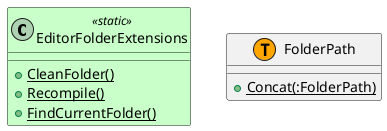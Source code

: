 @startuml
'https://plantuml.com/class-diagram

class EditorFolderExtensions <<static>> #technology{
   +{static}CleanFolder()
   +{static}Recompile()
   +{static}FindCurrentFolder()
} 

class FolderPath <<(T, orange)>>{
    +{static}Concat(:FolderPath)
}

@enduml